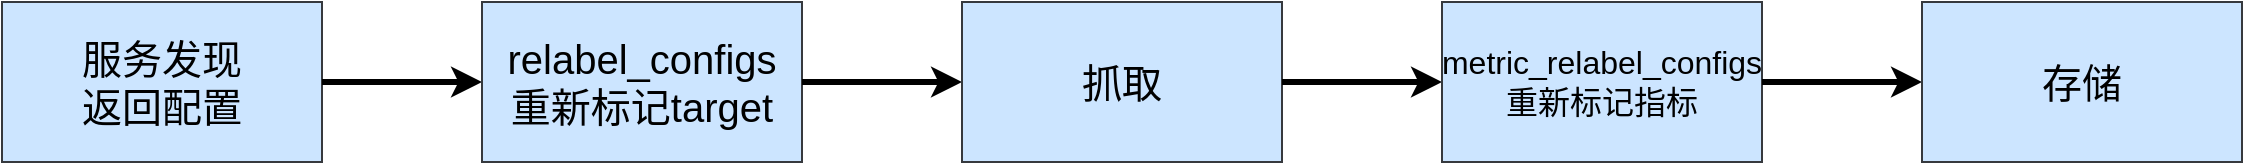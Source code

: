 <mxfile version="14.4.3" type="device"><diagram id="-ipvb_2Gijh530dcAoaU" name="第 1 页"><mxGraphModel dx="3076" dy="3160" grid="1" gridSize="10" guides="1" tooltips="1" connect="1" arrows="1" fold="1" page="1" pageScale="1" pageWidth="827" pageHeight="1169" math="0" shadow="0"><root><mxCell id="0"/><mxCell id="1" parent="0"/><mxCell id="JFXKwZD4AoyCLviHVkGp-1" value="&lt;font style=&quot;font-size: 20px&quot;&gt;服务发现&lt;br&gt;返回配置&lt;br&gt;&lt;/font&gt;" style="rounded=0;whiteSpace=wrap;html=1;fontSize=16;fillColor=#cce5ff;strokeColor=#36393d;" vertex="1" parent="1"><mxGeometry x="-1440" y="-2080" width="160" height="80" as="geometry"/></mxCell><mxCell id="JFXKwZD4AoyCLviHVkGp-7" value="" style="endArrow=classic;html=1;exitX=1;exitY=0.5;exitDx=0;exitDy=0;strokeWidth=3;entryX=0;entryY=0.5;entryDx=0;entryDy=0;" edge="1" parent="1" source="JFXKwZD4AoyCLviHVkGp-1" target="JFXKwZD4AoyCLviHVkGp-20"><mxGeometry width="50" height="50" relative="1" as="geometry"><mxPoint x="-1170" y="-2110" as="sourcePoint"/><mxPoint x="-1120" y="-2040" as="targetPoint"/><Array as="points"/></mxGeometry></mxCell><mxCell id="JFXKwZD4AoyCLviHVkGp-20" value="&lt;font style=&quot;font-size: 20px&quot;&gt;relabel_configs&lt;br&gt;重新标记target&lt;br&gt;&lt;/font&gt;" style="rounded=0;whiteSpace=wrap;html=1;fontSize=16;fillColor=#cce5ff;strokeColor=#36393d;" vertex="1" parent="1"><mxGeometry x="-1200" y="-2080" width="160" height="80" as="geometry"/></mxCell><mxCell id="JFXKwZD4AoyCLviHVkGp-21" value="" style="endArrow=classic;html=1;exitX=1;exitY=0.5;exitDx=0;exitDy=0;strokeWidth=3;" edge="1" parent="1" source="JFXKwZD4AoyCLviHVkGp-20"><mxGeometry width="50" height="50" relative="1" as="geometry"><mxPoint x="-790" y="-2110" as="sourcePoint"/><mxPoint x="-960" y="-2040" as="targetPoint"/><Array as="points"/></mxGeometry></mxCell><mxCell id="JFXKwZD4AoyCLviHVkGp-22" value="&lt;font style=&quot;font-size: 20px&quot;&gt;抓取&lt;br&gt;&lt;/font&gt;" style="rounded=0;whiteSpace=wrap;html=1;fontSize=16;fillColor=#cce5ff;strokeColor=#36393d;" vertex="1" parent="1"><mxGeometry x="-960" y="-2080" width="160" height="80" as="geometry"/></mxCell><mxCell id="JFXKwZD4AoyCLviHVkGp-23" value="" style="endArrow=classic;html=1;exitX=1;exitY=0.5;exitDx=0;exitDy=0;strokeWidth=3;" edge="1" parent="1" source="JFXKwZD4AoyCLviHVkGp-22"><mxGeometry width="50" height="50" relative="1" as="geometry"><mxPoint x="-550" y="-2110" as="sourcePoint"/><mxPoint x="-720" y="-2040" as="targetPoint"/><Array as="points"/></mxGeometry></mxCell><mxCell id="JFXKwZD4AoyCLviHVkGp-24" value="&lt;font style=&quot;font-size: 16px&quot;&gt;metric_relabel_configs&lt;br&gt;重新标记指标&lt;br&gt;&lt;/font&gt;" style="rounded=0;whiteSpace=wrap;html=1;fontSize=16;fillColor=#cce5ff;strokeColor=#36393d;" vertex="1" parent="1"><mxGeometry x="-720" y="-2080" width="160" height="80" as="geometry"/></mxCell><mxCell id="JFXKwZD4AoyCLviHVkGp-25" value="" style="endArrow=classic;html=1;exitX=1;exitY=0.5;exitDx=0;exitDy=0;strokeWidth=3;" edge="1" parent="1" source="JFXKwZD4AoyCLviHVkGp-24"><mxGeometry width="50" height="50" relative="1" as="geometry"><mxPoint x="-310" y="-2110" as="sourcePoint"/><mxPoint x="-480" y="-2040" as="targetPoint"/><Array as="points"/></mxGeometry></mxCell><mxCell id="JFXKwZD4AoyCLviHVkGp-26" value="&lt;font style=&quot;font-size: 20px&quot;&gt;存储&lt;br&gt;&lt;/font&gt;" style="rounded=0;whiteSpace=wrap;html=1;fontSize=16;fillColor=#cce5ff;strokeColor=#36393d;" vertex="1" parent="1"><mxGeometry x="-480" y="-2080" width="160" height="80" as="geometry"/></mxCell></root></mxGraphModel></diagram></mxfile>